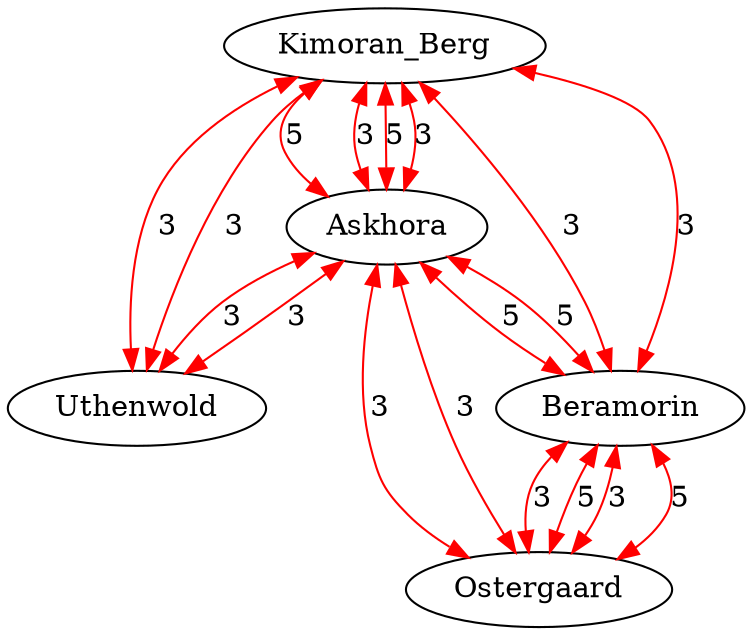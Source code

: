 digraph {
concentrate=true
"Kimoran_Berg";
"Askhora";
"Beramorin";
"Ostergaard";
"Uthenwold";
"Kimoran_Berg" -> "Askhora"  [label="5" dir=both color="#ff0000" ];
"Askhora" -> "Kimoran_Berg"  [label="5" dir=both color="#ff0000" ];
"Beramorin" -> "Ostergaard"  [label="5" dir=both color="#ff0000" ];
"Ostergaard" -> "Beramorin"  [label="5" dir=both color="#ff0000" ];
"Kimoran_Berg" -> "Askhora"  [label="3" dir=both color="#ff0000" ];
"Askhora" -> "Kimoran_Berg"  [label="3" dir=both color="#ff0000" ];
"Askhora" -> "Ostergaard"  [label="3" dir=both color="#ff0000" ];
"Ostergaard" -> "Askhora"  [label="3" dir=both color="#ff0000" ];
"Askhora" -> "Uthenwold"  [label="3" dir=both color="#ff0000" ];
"Uthenwold" -> "Askhora"  [label="3" dir=both color="#ff0000" ];
"Uthenwold" -> "Kimoran_Berg"  [label="3" dir=both color="#ff0000" ];
"Kimoran_Berg" -> "Uthenwold"  [label="3" dir=both color="#ff0000" ];
"Beramorin" -> "Askhora"  [label="5" dir=both color="#ff0000" ];
"Askhora" -> "Beramorin"  [label="5" dir=both color="#ff0000" ];
"Ostergaard" -> "Beramorin"  [label="3" dir=both color="#ff0000" ];
"Beramorin" -> "Ostergaard"  [label="3" dir=both color="#ff0000" ];
"Beramorin" -> "Kimoran_Berg"  [label="3" dir=both color="#ff0000" ];
"Kimoran_Berg" -> "Beramorin"  [label="3" dir=both color="#ff0000" ];
}
